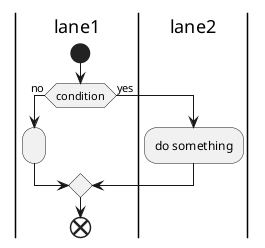 {
  "sha1": "elz80u9bmsqe4tbzmsnf20pf78w29z3",
  "insertion": {
    "when": "2024-06-01T09:03:04.657Z",
    "url": "https://forum.plantuml.net/16840/in-condition-activity-diagram-can-specify-left-right-arrows",
    "user": "plantuml@gmail.com"
  }
}
@startuml
|lane1|
start
if (condition) then (no)
:;
else (yes)
|lane2|
:do something;
endif
|lane1|
end
@enduml
